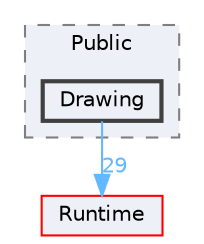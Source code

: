 digraph "Drawing"
{
 // INTERACTIVE_SVG=YES
 // LATEX_PDF_SIZE
  bgcolor="transparent";
  edge [fontname=Helvetica,fontsize=10,labelfontname=Helvetica,labelfontsize=10];
  node [fontname=Helvetica,fontsize=10,shape=box,height=0.2,width=0.4];
  compound=true
  subgraph clusterdir_d4fdbd3991c612140fe053c3935e29f5 {
    graph [ bgcolor="#edf0f7", pencolor="grey50", label="Public", fontname=Helvetica,fontsize=10 style="filled,dashed", URL="dir_d4fdbd3991c612140fe053c3935e29f5.html",tooltip=""]
  dir_cd9b79ffb6b3e49937c0489b3609dfa9 [label="Drawing", fillcolor="#edf0f7", color="grey25", style="filled,bold", URL="dir_cd9b79ffb6b3e49937c0489b3609dfa9.html",tooltip=""];
  }
  dir_7536b172fbd480bfd146a1b1acd6856b [label="Runtime", fillcolor="#edf0f7", color="red", style="filled", URL="dir_7536b172fbd480bfd146a1b1acd6856b.html",tooltip=""];
  dir_cd9b79ffb6b3e49937c0489b3609dfa9->dir_7536b172fbd480bfd146a1b1acd6856b [headlabel="29", labeldistance=1.5 headhref="dir_000348_000984.html" href="dir_000348_000984.html" color="steelblue1" fontcolor="steelblue1"];
}
